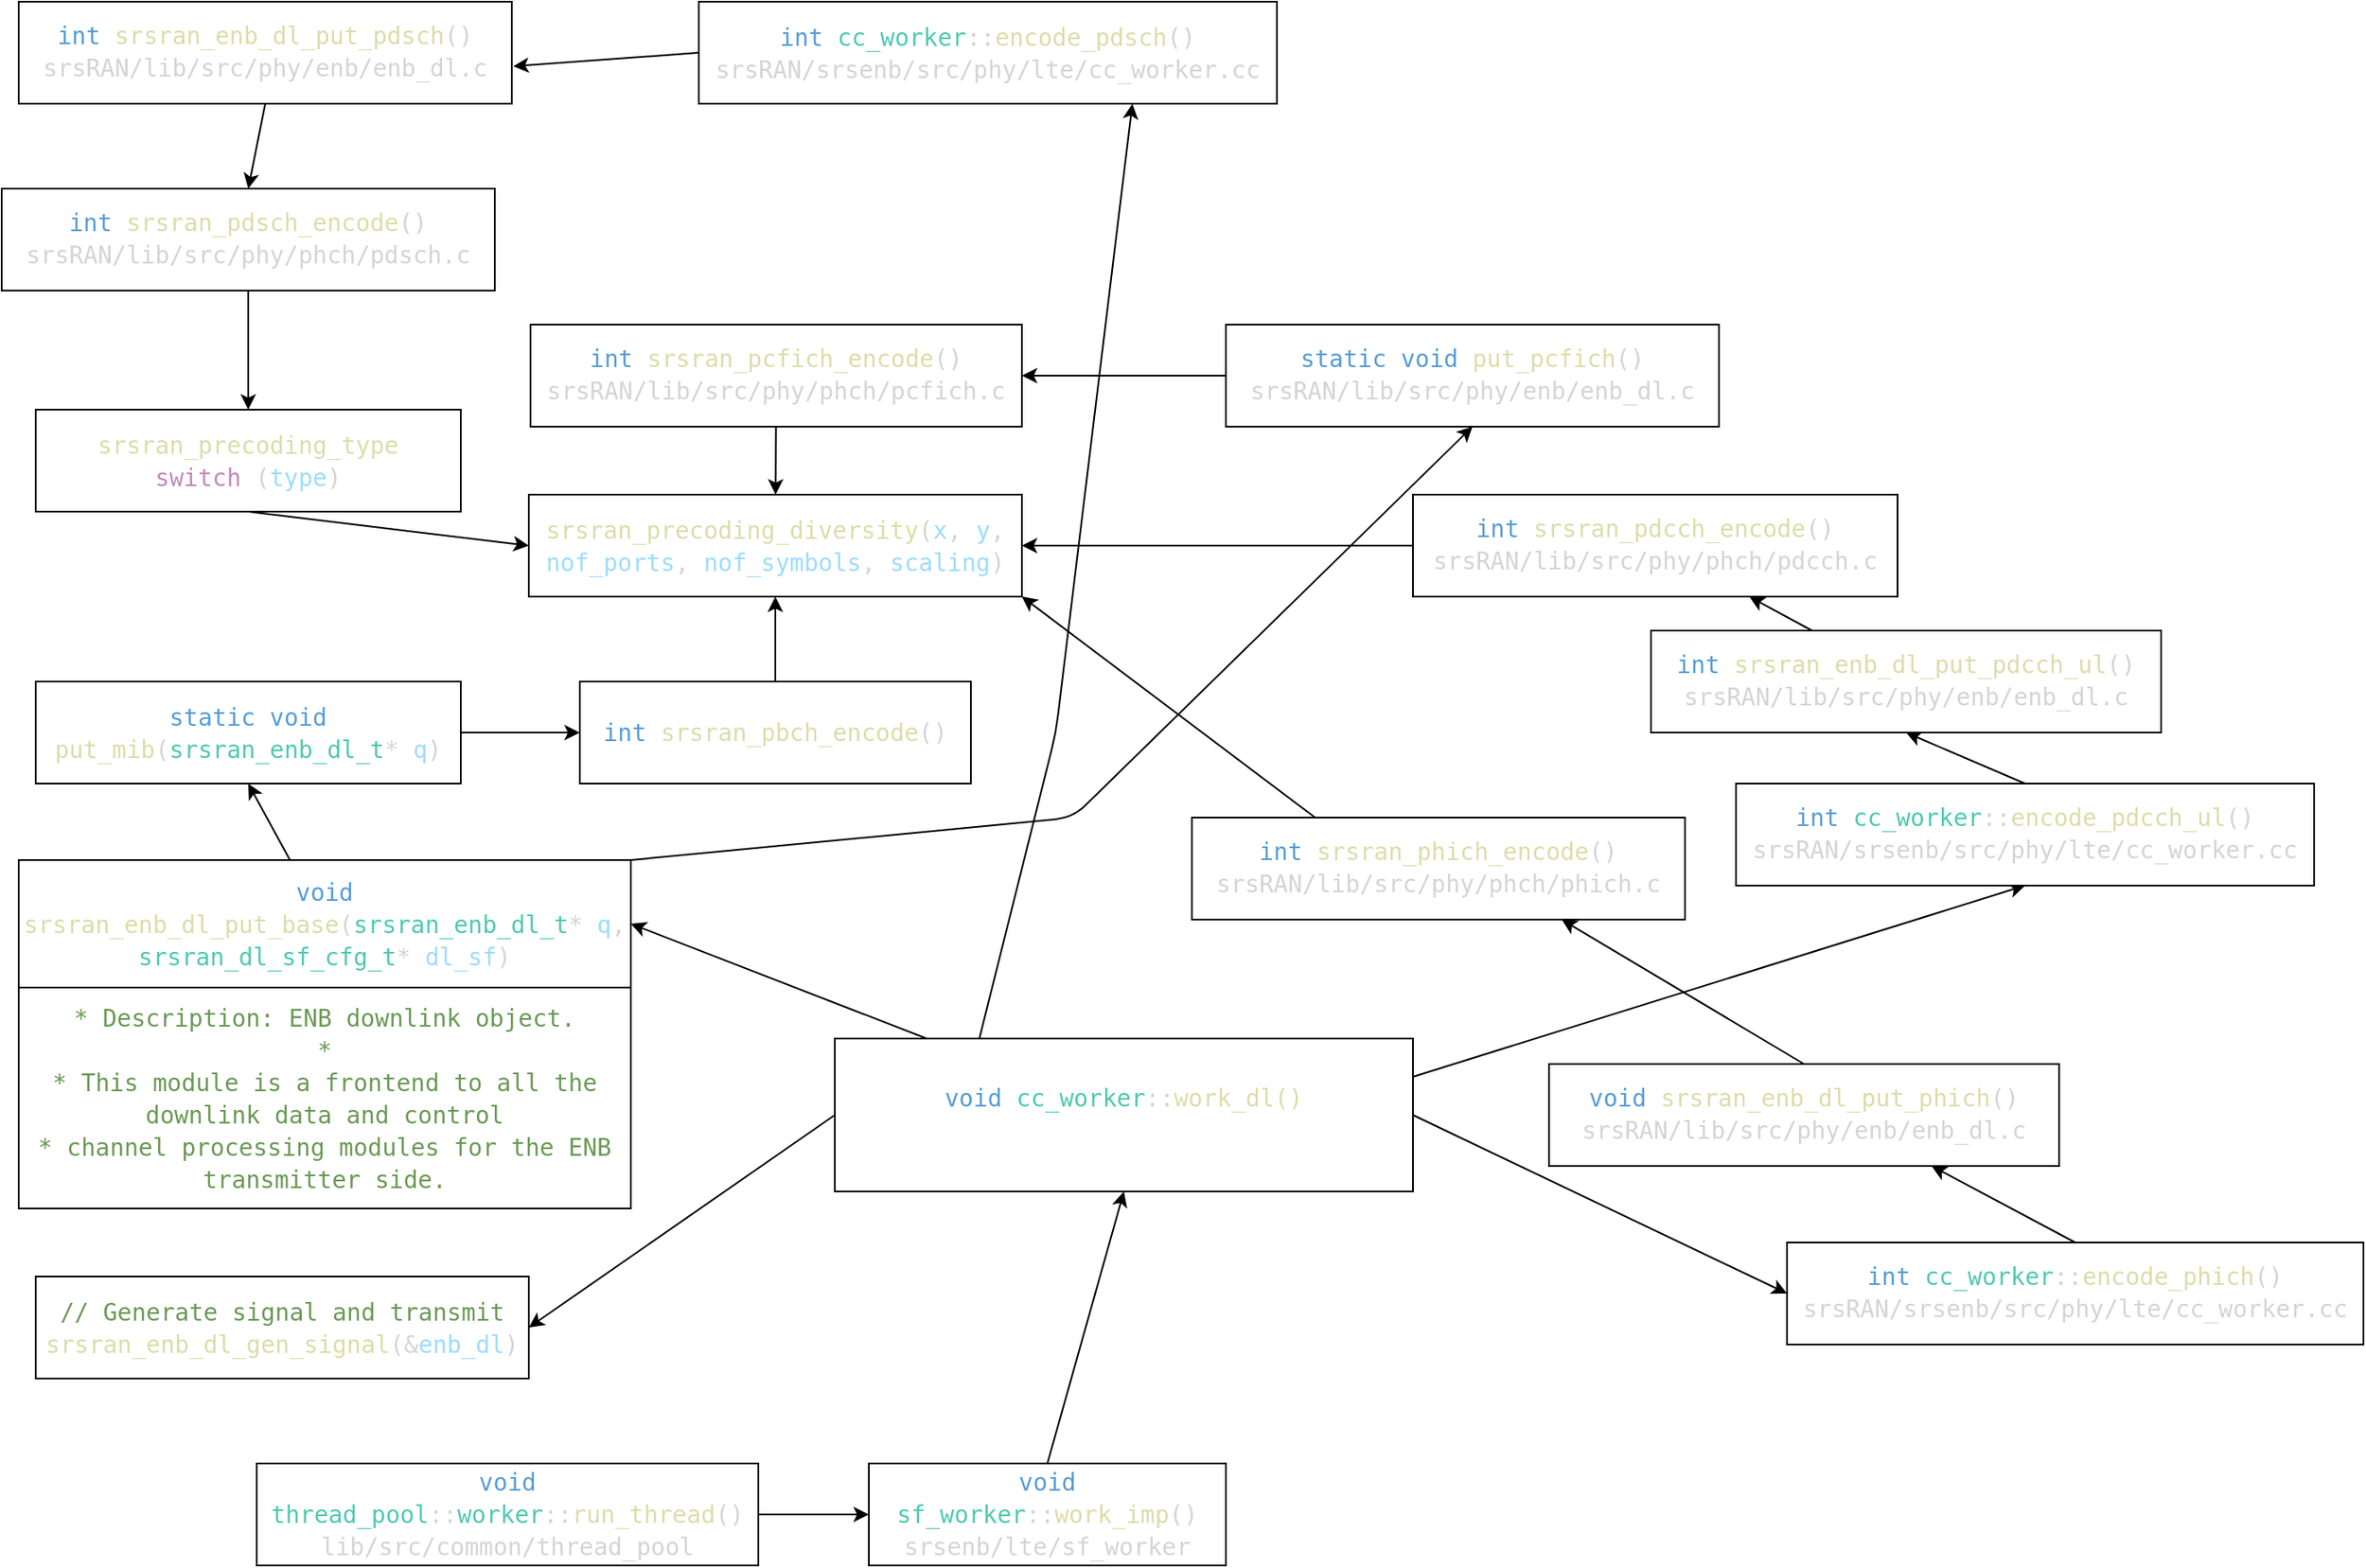 <mxfile>
    <diagram id="Mt-PzZ6Dtlt6zmMSWGn5" name="Page-1">
        <mxGraphModel dx="921" dy="518" grid="1" gridSize="10" guides="1" tooltips="1" connect="1" arrows="1" fold="1" page="1" pageScale="1" pageWidth="850" pageHeight="1100" math="0" shadow="0">
            <root>
                <mxCell id="0"/>
                <mxCell id="1" parent="0"/>
                <mxCell id="10" style="edgeStyle=none;html=1;exitX=0.5;exitY=1;exitDx=0;exitDy=0;entryX=0;entryY=0.5;entryDx=0;entryDy=0;" parent="1" source="7" target="8" edge="1">
                    <mxGeometry relative="1" as="geometry"/>
                </mxCell>
                <mxCell id="7" value="&lt;div style=&quot;color: rgb(212, 212, 212); font-family: &amp;quot;Droid Sans Mono&amp;quot;, &amp;quot;monospace&amp;quot;, monospace; font-weight: normal; font-size: 14px; line-height: 19px;&quot;&gt;&lt;div&gt;&lt;span style=&quot;color: #dcdcaa;&quot;&gt;srsran_precoding_type&lt;/span&gt;&lt;/div&gt;&lt;div&gt;&lt;div style=&quot;line-height: 19px;&quot;&gt;&lt;span style=&quot;color: #c586c0;&quot;&gt;switch&lt;/span&gt; (&lt;span style=&quot;color: #9cdcfe;&quot;&gt;type&lt;/span&gt;)&lt;/div&gt;&lt;/div&gt;&lt;/div&gt;" style="rounded=0;whiteSpace=wrap;html=1;labelBackgroundColor=none;" parent="1" vertex="1">
                    <mxGeometry x="30" y="250" width="250" height="60" as="geometry"/>
                </mxCell>
                <mxCell id="8" value="&lt;div style=&quot;color: rgb(212, 212, 212); font-family: &amp;quot;Droid Sans Mono&amp;quot;, &amp;quot;monospace&amp;quot;, monospace; font-weight: normal; font-size: 14px; line-height: 19px;&quot;&gt;&lt;div&gt;&lt;span style=&quot;color: #dcdcaa;&quot;&gt;srsran_precoding_diversity&lt;/span&gt;&lt;span style=&quot;color: #d4d4d4;&quot;&gt;(&lt;/span&gt;&lt;span style=&quot;color: #9cdcfe;&quot;&gt;x&lt;/span&gt;&lt;span style=&quot;color: #d4d4d4;&quot;&gt;, &lt;/span&gt;&lt;span style=&quot;color: #9cdcfe;&quot;&gt;y&lt;/span&gt;&lt;span style=&quot;color: #d4d4d4;&quot;&gt;, &lt;/span&gt;&lt;span style=&quot;color: #9cdcfe;&quot;&gt;nof_ports&lt;/span&gt;&lt;span style=&quot;color: #d4d4d4;&quot;&gt;, &lt;/span&gt;&lt;span style=&quot;color: #9cdcfe;&quot;&gt;nof_symbols&lt;/span&gt;&lt;span style=&quot;color: #d4d4d4;&quot;&gt;, &lt;/span&gt;&lt;span style=&quot;color: #9cdcfe;&quot;&gt;scaling&lt;/span&gt;&lt;span style=&quot;color: #d4d4d4;&quot;&gt;)&lt;/span&gt;&lt;/div&gt;&lt;/div&gt;" style="rounded=0;whiteSpace=wrap;html=1;labelBackgroundColor=none;" parent="1" vertex="1">
                    <mxGeometry x="320" y="300" width="290" height="60" as="geometry"/>
                </mxCell>
                <mxCell id="13" style="edgeStyle=none;html=1;exitX=0.5;exitY=0;exitDx=0;exitDy=0;entryX=0.5;entryY=1;entryDx=0;entryDy=0;" parent="1" source="12" target="8" edge="1">
                    <mxGeometry relative="1" as="geometry"/>
                </mxCell>
                <mxCell id="12" value="&lt;div style=&quot;font-family: &amp;quot;Droid Sans Mono&amp;quot;, &amp;quot;monospace&amp;quot;, monospace; font-weight: normal; font-size: 14px; line-height: 19px; color: rgb(212, 212, 212);&quot;&gt;&lt;div&gt;&lt;span style=&quot;color: #569cd6;&quot;&gt;int&lt;/span&gt;&lt;span style=&quot;color: #d4d4d4;&quot;&gt; &lt;/span&gt;&lt;span style=&quot;color: #dcdcaa;&quot;&gt;srsran_pbch_encode&lt;/span&gt;&lt;span style=&quot;color: #d4d4d4;&quot;&gt;()&lt;/span&gt;&lt;/div&gt;&lt;/div&gt;" style="rounded=0;whiteSpace=wrap;html=1;labelBackgroundColor=none;" parent="1" vertex="1">
                    <mxGeometry x="350" y="410" width="230" height="60" as="geometry"/>
                </mxCell>
                <mxCell id="15" style="edgeStyle=none;html=1;" parent="1" source="14" target="12" edge="1">
                    <mxGeometry relative="1" as="geometry"/>
                </mxCell>
                <mxCell id="14" value="&lt;div style=&quot;color: rgb(212, 212, 212); font-family: &amp;quot;Droid Sans Mono&amp;quot;, &amp;quot;monospace&amp;quot;, monospace; font-weight: normal; font-size: 14px; line-height: 19px;&quot;&gt;&lt;div&gt;&lt;span style=&quot;color: #569cd6;&quot;&gt;static&lt;/span&gt;&lt;span style=&quot;color: #d4d4d4;&quot;&gt; &lt;/span&gt;&lt;span style=&quot;color: #569cd6;&quot;&gt;void&lt;/span&gt;&lt;span style=&quot;color: #d4d4d4;&quot;&gt; &lt;/span&gt;&lt;span style=&quot;color: #dcdcaa;&quot;&gt;put_mib&lt;/span&gt;&lt;span style=&quot;color: #d4d4d4;&quot;&gt;(&lt;/span&gt;&lt;span style=&quot;color: #4ec9b0;&quot;&gt;srsran_enb_dl_t&lt;/span&gt;&lt;span style=&quot;color: #d4d4d4;&quot;&gt;* &lt;/span&gt;&lt;span style=&quot;color: #9cdcfe;&quot;&gt;q&lt;/span&gt;&lt;span style=&quot;color: #d4d4d4;&quot;&gt;)&lt;/span&gt;&lt;/div&gt;&lt;/div&gt;" style="rounded=0;whiteSpace=wrap;html=1;labelBackgroundColor=none;" parent="1" vertex="1">
                    <mxGeometry x="30" y="410" width="250" height="60" as="geometry"/>
                </mxCell>
                <mxCell id="17" style="edgeStyle=none;html=1;entryX=0.5;entryY=1;entryDx=0;entryDy=0;" parent="1" source="16" target="14" edge="1">
                    <mxGeometry relative="1" as="geometry"/>
                </mxCell>
                <mxCell id="40" style="edgeStyle=none;html=1;exitX=1;exitY=0;exitDx=0;exitDy=0;entryX=0.5;entryY=1;entryDx=0;entryDy=0;" edge="1" parent="1" source="16" target="38">
                    <mxGeometry relative="1" as="geometry">
                        <Array as="points">
                            <mxPoint x="640" y="490"/>
                        </Array>
                    </mxGeometry>
                </mxCell>
                <mxCell id="16" value="&lt;div style=&quot;color: rgb(212, 212, 212); font-family: &amp;quot;Droid Sans Mono&amp;quot;, &amp;quot;monospace&amp;quot;, monospace; font-weight: normal; font-size: 14px; line-height: 19px;&quot;&gt;&lt;div&gt;&lt;span style=&quot;color: #569cd6;&quot;&gt;void&lt;/span&gt;&lt;span style=&quot;color: #d4d4d4;&quot;&gt; &lt;/span&gt;&lt;span style=&quot;color: #dcdcaa;&quot;&gt;srsran_enb_dl_put_base&lt;/span&gt;&lt;span style=&quot;color: #d4d4d4;&quot;&gt;(&lt;/span&gt;&lt;span style=&quot;color: #4ec9b0;&quot;&gt;srsran_enb_dl_t&lt;/span&gt;&lt;span style=&quot;color: #d4d4d4;&quot;&gt;* &lt;/span&gt;&lt;span style=&quot;color: #9cdcfe;&quot;&gt;q&lt;/span&gt;&lt;span style=&quot;color: #d4d4d4;&quot;&gt;, &lt;/span&gt;&lt;span style=&quot;color: #4ec9b0;&quot;&gt;srsran_dl_sf_cfg_t&lt;/span&gt;&lt;span style=&quot;color: #d4d4d4;&quot;&gt;* &lt;/span&gt;&lt;span style=&quot;color: #9cdcfe;&quot;&gt;dl_sf&lt;/span&gt;&lt;span style=&quot;color: #d4d4d4;&quot;&gt;)&lt;/span&gt;&lt;/div&gt;&lt;/div&gt;" style="rounded=0;whiteSpace=wrap;html=1;labelBackgroundColor=none;" parent="1" vertex="1">
                    <mxGeometry x="20" y="515" width="360" height="75" as="geometry"/>
                </mxCell>
                <mxCell id="18" value="&lt;div style=&quot;color: rgb(212, 212, 212); font-family: &amp;quot;Droid Sans Mono&amp;quot;, &amp;quot;monospace&amp;quot;, monospace; font-weight: normal; font-size: 14px; line-height: 19px;&quot;&gt;&lt;div&gt;&lt;span style=&quot;color: #6a9955;&quot;&gt; *  Description:  ENB downlink object.&lt;/span&gt;&lt;/div&gt;&lt;div&gt;&lt;span style=&quot;color: #6a9955;&quot;&gt; *&lt;/span&gt;&lt;/div&gt;&lt;div&gt;&lt;span style=&quot;color: #6a9955;&quot;&gt; *                This module is a frontend to all the downlink data and control&lt;/span&gt;&lt;/div&gt;&lt;div&gt;&lt;span style=&quot;color: #6a9955;&quot;&gt; *                channel processing modules for the ENB transmitter side.&lt;/span&gt;&lt;/div&gt;&lt;/div&gt;" style="rounded=0;whiteSpace=wrap;html=1;labelBackgroundColor=none;" parent="1" vertex="1">
                    <mxGeometry x="20" y="590" width="360" height="130" as="geometry"/>
                </mxCell>
                <mxCell id="20" style="edgeStyle=none;html=1;entryX=1;entryY=0.5;entryDx=0;entryDy=0;" parent="1" source="19" target="16" edge="1">
                    <mxGeometry relative="1" as="geometry"/>
                </mxCell>
                <mxCell id="22" style="edgeStyle=none;html=1;exitX=0;exitY=0.5;exitDx=0;exitDy=0;entryX=1;entryY=0.5;entryDx=0;entryDy=0;" parent="1" source="19" target="21" edge="1">
                    <mxGeometry relative="1" as="geometry"/>
                </mxCell>
                <mxCell id="35" style="edgeStyle=none;html=1;exitX=0.25;exitY=0;exitDx=0;exitDy=0;entryX=0.75;entryY=1;entryDx=0;entryDy=0;" parent="1" source="19" target="32" edge="1">
                    <mxGeometry relative="1" as="geometry">
                        <mxPoint x="670" y="440" as="targetPoint"/>
                        <Array as="points">
                            <mxPoint x="630" y="440"/>
                        </Array>
                    </mxGeometry>
                </mxCell>
                <mxCell id="47" style="edgeStyle=none;html=1;exitX=1;exitY=0.25;exitDx=0;exitDy=0;entryX=0.5;entryY=1;entryDx=0;entryDy=0;" edge="1" parent="1" source="19" target="45">
                    <mxGeometry relative="1" as="geometry"/>
                </mxCell>
                <mxCell id="54" style="edgeStyle=none;html=1;exitX=1;exitY=0.5;exitDx=0;exitDy=0;entryX=0;entryY=0.5;entryDx=0;entryDy=0;" edge="1" parent="1" source="19" target="52">
                    <mxGeometry relative="1" as="geometry"/>
                </mxCell>
                <mxCell id="19" value="&lt;div style=&quot;line-height: 19px;&quot;&gt;&lt;div style=&quot;&quot;&gt;&lt;div style=&quot;font-family: &amp;quot;Droid Sans Mono&amp;quot;, &amp;quot;monospace&amp;quot;, monospace; font-size: 14px; font-weight: normal; color: rgb(212, 212, 212); line-height: 19px;&quot;&gt;&lt;span style=&quot;color: #569cd6;&quot;&gt;void&lt;/span&gt; &lt;span style=&quot;color: #4ec9b0;&quot;&gt;cc_worker&lt;/span&gt;::&lt;span style=&quot;color: #dcdcaa;&quot;&gt;work_dl()&lt;/span&gt;&lt;/div&gt;&lt;div style=&quot;line-height: 19px;&quot;&gt;&lt;font color=&quot;#ffffff&quot; face=&quot;Droid Sans Mono, monospace, monospace&quot;&gt;&lt;span style=&quot;font-size: 14px;&quot;&gt;srsRAN/srsenb/src/phy/lte/cc_worker.cc&lt;/span&gt;&lt;/font&gt;&lt;br&gt;&lt;/div&gt;&lt;/div&gt;&lt;/div&gt;" style="rounded=0;whiteSpace=wrap;html=1;labelBackgroundColor=none;" parent="1" vertex="1">
                    <mxGeometry x="500" y="620" width="340" height="90" as="geometry"/>
                </mxCell>
                <mxCell id="21" value="&lt;div style=&quot;color: rgb(212, 212, 212); font-family: &amp;quot;Droid Sans Mono&amp;quot;, &amp;quot;monospace&amp;quot;, monospace; font-weight: normal; font-size: 14px; line-height: 19px;&quot;&gt;&lt;div&gt;&lt;span style=&quot;color: #6a9955;&quot;&gt;  // Generate signal and transmit&lt;/span&gt;&lt;/div&gt;&lt;div&gt;&lt;span style=&quot;color: #d4d4d4;&quot;&gt;  &lt;/span&gt;&lt;span style=&quot;color: #dcdcaa;&quot;&gt;srsran_enb_dl_gen_signal&lt;/span&gt;&lt;span style=&quot;color: #d4d4d4;&quot;&gt;(&amp;amp;&lt;/span&gt;&lt;span style=&quot;color: #9cdcfe;&quot;&gt;enb_dl&lt;/span&gt;&lt;span style=&quot;color: #d4d4d4;&quot;&gt;)&lt;/span&gt;&lt;/div&gt;&lt;/div&gt;" style="rounded=0;whiteSpace=wrap;html=1;labelBackgroundColor=none;" parent="1" vertex="1">
                    <mxGeometry x="30" y="760" width="290" height="60" as="geometry"/>
                </mxCell>
                <mxCell id="24" style="edgeStyle=none;html=1;exitX=0.5;exitY=0;exitDx=0;exitDy=0;entryX=0.5;entryY=1;entryDx=0;entryDy=0;" parent="1" source="23" target="19" edge="1">
                    <mxGeometry relative="1" as="geometry"/>
                </mxCell>
                <mxCell id="23" value="&lt;div style=&quot;color: rgb(212, 212, 212); font-family: &amp;quot;Droid Sans Mono&amp;quot;, &amp;quot;monospace&amp;quot;, monospace; font-weight: normal; font-size: 14px; line-height: 19px;&quot;&gt;&lt;div&gt;&lt;span style=&quot;color: #569cd6;&quot;&gt;void&lt;/span&gt;&lt;span style=&quot;color: #d4d4d4;&quot;&gt; &lt;/span&gt;&lt;span style=&quot;color: #4ec9b0;&quot;&gt;sf_worker&lt;/span&gt;&lt;span style=&quot;color: #d4d4d4;&quot;&gt;::&lt;/span&gt;&lt;span style=&quot;color: #dcdcaa;&quot;&gt;work_imp&lt;/span&gt;&lt;span style=&quot;color: #d4d4d4;&quot;&gt;()&lt;/span&gt;&lt;/div&gt;&lt;div&gt;&lt;span style=&quot;color: #d4d4d4;&quot;&gt;srsenb/lte/sf_worker&lt;/span&gt;&lt;/div&gt;&lt;/div&gt;" style="rounded=0;whiteSpace=wrap;html=1;labelBackgroundColor=none;" parent="1" vertex="1">
                    <mxGeometry x="520" y="870" width="210" height="60" as="geometry"/>
                </mxCell>
                <mxCell id="26" style="edgeStyle=none;html=1;exitX=1;exitY=0.5;exitDx=0;exitDy=0;entryX=0;entryY=0.5;entryDx=0;entryDy=0;" parent="1" source="25" target="23" edge="1">
                    <mxGeometry relative="1" as="geometry"/>
                </mxCell>
                <mxCell id="25" value="&lt;div style=&quot;color: rgb(212, 212, 212); font-family: &amp;quot;Droid Sans Mono&amp;quot;, &amp;quot;monospace&amp;quot;, monospace; font-weight: normal; font-size: 14px; line-height: 19px;&quot;&gt;&lt;div&gt;&lt;span style=&quot;color: #569cd6;&quot;&gt;void&lt;/span&gt;&lt;span style=&quot;color: #d4d4d4;&quot;&gt; &lt;/span&gt;&lt;span style=&quot;color: #4ec9b0;&quot;&gt;thread_pool&lt;/span&gt;&lt;span style=&quot;color: #d4d4d4;&quot;&gt;::&lt;/span&gt;&lt;span style=&quot;color: #4ec9b0;&quot;&gt;worker&lt;/span&gt;&lt;span style=&quot;color: #d4d4d4;&quot;&gt;::&lt;/span&gt;&lt;span style=&quot;color: #dcdcaa;&quot;&gt;run_thread&lt;/span&gt;&lt;span style=&quot;color: #d4d4d4;&quot;&gt;()&lt;/span&gt;&lt;/div&gt;&lt;div&gt;&lt;span style=&quot;color: #d4d4d4;&quot;&gt;lib/src/common/thread_pool&lt;/span&gt;&lt;/div&gt;&lt;/div&gt;" style="rounded=0;whiteSpace=wrap;html=1;labelBackgroundColor=none;" parent="1" vertex="1">
                    <mxGeometry x="160" y="870" width="295" height="60" as="geometry"/>
                </mxCell>
                <mxCell id="28" style="edgeStyle=none;html=1;entryX=0.5;entryY=0;entryDx=0;entryDy=0;" parent="1" source="27" target="7" edge="1">
                    <mxGeometry relative="1" as="geometry"/>
                </mxCell>
                <mxCell id="27" value="&lt;div style=&quot;line-height: 19px;&quot;&gt;&lt;div style=&quot;color: rgb(212, 212, 212); font-family: &amp;quot;Droid Sans Mono&amp;quot;, &amp;quot;monospace&amp;quot;, monospace; font-size: 14px; font-weight: normal;&quot;&gt;&lt;span style=&quot;color: #569cd6;&quot;&gt;int&lt;/span&gt;&lt;span style=&quot;color: #d4d4d4;&quot;&gt; &lt;/span&gt;&lt;span style=&quot;color: #dcdcaa;&quot;&gt;srsran_pdsch_encode&lt;/span&gt;&lt;span style=&quot;color: #d4d4d4;&quot;&gt;()&lt;/span&gt;&lt;/div&gt;&lt;div style=&quot;&quot;&gt;&lt;font face=&quot;Droid Sans Mono, monospace, monospace&quot; color=&quot;#d4d4d4&quot;&gt;&lt;span style=&quot;font-size: 14px;&quot;&gt;srsRAN/lib/src/phy/phch/pdsch.c&lt;/span&gt;&lt;/font&gt;&lt;br&gt;&lt;/div&gt;&lt;/div&gt;" style="rounded=0;whiteSpace=wrap;html=1;labelBackgroundColor=none;" parent="1" vertex="1">
                    <mxGeometry x="10" y="120" width="290" height="60" as="geometry"/>
                </mxCell>
                <mxCell id="31" style="edgeStyle=none;html=1;exitX=0.5;exitY=1;exitDx=0;exitDy=0;entryX=0.5;entryY=0;entryDx=0;entryDy=0;" parent="1" source="29" target="27" edge="1">
                    <mxGeometry relative="1" as="geometry"/>
                </mxCell>
                <mxCell id="29" value="&lt;div style=&quot;color: rgb(212, 212, 212); font-family: &amp;quot;Droid Sans Mono&amp;quot;, &amp;quot;monospace&amp;quot;, monospace; font-size: 14px; line-height: 19px;&quot;&gt;&lt;span style=&quot;color: #569cd6;&quot;&gt;int&lt;/span&gt; &lt;span style=&quot;color: #dcdcaa;&quot;&gt;srsran_enb_dl_put_pdsch&lt;/span&gt;()&lt;/div&gt;&lt;div style=&quot;line-height: 19px;&quot;&gt;&lt;font face=&quot;Droid Sans Mono, monospace, monospace&quot; color=&quot;#d4d4d4&quot;&gt;&lt;span style=&quot;font-size: 14px;&quot;&gt;srsRAN/lib/src/phy/enb/enb_dl.c&lt;/span&gt;&lt;/font&gt;&lt;br&gt;&lt;/div&gt;" style="rounded=0;whiteSpace=wrap;html=1;labelBackgroundColor=none;" parent="1" vertex="1">
                    <mxGeometry x="20" y="10" width="290" height="60" as="geometry"/>
                </mxCell>
                <mxCell id="33" style="edgeStyle=none;html=1;exitX=0;exitY=0.5;exitDx=0;exitDy=0;entryX=1.003;entryY=0.633;entryDx=0;entryDy=0;entryPerimeter=0;" parent="1" source="32" target="29" edge="1">
                    <mxGeometry relative="1" as="geometry"/>
                </mxCell>
                <mxCell id="32" value="&lt;div style=&quot;color: rgb(212, 212, 212); font-family: &amp;quot;Droid Sans Mono&amp;quot;, &amp;quot;monospace&amp;quot;, monospace; font-size: 14px; line-height: 19px;&quot;&gt;&lt;span style=&quot;color: #569cd6;&quot;&gt;int&lt;/span&gt; &lt;span style=&quot;color: #4ec9b0;&quot;&gt;cc_worker&lt;/span&gt;::&lt;span style=&quot;color: #dcdcaa;&quot;&gt;encode_pdsch&lt;/span&gt;()&lt;/div&gt;&lt;div style=&quot;color: rgb(212, 212, 212); font-family: &amp;quot;Droid Sans Mono&amp;quot;, &amp;quot;monospace&amp;quot;, monospace; font-size: 14px; line-height: 19px;&quot;&gt;&lt;span style=&quot;font-family: &amp;quot;Droid Sans Mono&amp;quot;, monospace, monospace; background-color: initial;&quot;&gt;srsRAN/srsenb/src/phy/lte/cc_worker.cc&lt;/span&gt;&lt;/div&gt;" style="rounded=0;whiteSpace=wrap;html=1;labelBackgroundColor=none;" parent="1" vertex="1">
                    <mxGeometry x="420" y="10" width="340" height="60" as="geometry"/>
                </mxCell>
                <mxCell id="37" style="edgeStyle=none;html=1;" edge="1" parent="1" source="36" target="8">
                    <mxGeometry relative="1" as="geometry"/>
                </mxCell>
                <mxCell id="36" value="&lt;div style=&quot;line-height: 19px;&quot;&gt;&lt;div style=&quot;color: rgb(212, 212, 212); font-family: &amp;quot;Droid Sans Mono&amp;quot;, &amp;quot;monospace&amp;quot;, monospace; font-size: 14px; font-weight: normal;&quot;&gt;&lt;span style=&quot;color: #569cd6;&quot;&gt;int&lt;/span&gt;&lt;span style=&quot;color: #d4d4d4;&quot;&gt; &lt;/span&gt;&lt;span style=&quot;color: #dcdcaa;&quot;&gt;srsran_pcfich_encode&lt;/span&gt;&lt;span style=&quot;color: #d4d4d4;&quot;&gt;()&lt;/span&gt;&lt;/div&gt;&lt;div style=&quot;&quot;&gt;&lt;font face=&quot;Droid Sans Mono, monospace, monospace&quot; color=&quot;#d4d4d4&quot;&gt;&lt;span style=&quot;font-size: 14px;&quot;&gt;srsRAN/lib/src/phy/phch/pcfich.c&lt;/span&gt;&lt;/font&gt;&lt;br&gt;&lt;/div&gt;&lt;/div&gt;" style="rounded=0;whiteSpace=wrap;html=1;labelBackgroundColor=none;" vertex="1" parent="1">
                    <mxGeometry x="321" y="200" width="289" height="60" as="geometry"/>
                </mxCell>
                <mxCell id="39" style="edgeStyle=none;html=1;exitX=0;exitY=0.5;exitDx=0;exitDy=0;entryX=1;entryY=0.5;entryDx=0;entryDy=0;" edge="1" parent="1" source="38" target="36">
                    <mxGeometry relative="1" as="geometry"/>
                </mxCell>
                <mxCell id="38" value="&lt;div style=&quot;color: rgb(212, 212, 212); font-family: &amp;quot;Droid Sans Mono&amp;quot;, &amp;quot;monospace&amp;quot;, monospace; font-size: 14px; line-height: 19px;&quot;&gt;&lt;span style=&quot;color: #569cd6;&quot;&gt;static&lt;/span&gt; &lt;span style=&quot;color: #569cd6;&quot;&gt;void&lt;/span&gt; &lt;span style=&quot;color: #dcdcaa;&quot;&gt;put_pcfich&lt;/span&gt;()&lt;/div&gt;&lt;div style=&quot;line-height: 19px;&quot;&gt;&lt;font face=&quot;Droid Sans Mono, monospace, monospace&quot; color=&quot;#d4d4d4&quot;&gt;&lt;span style=&quot;font-size: 14px;&quot;&gt;srsRAN/lib/src/phy/enb/enb_dl.c&lt;/span&gt;&lt;/font&gt;&lt;br&gt;&lt;/div&gt;" style="rounded=0;whiteSpace=wrap;html=1;labelBackgroundColor=none;" vertex="1" parent="1">
                    <mxGeometry x="730" y="200" width="290" height="60" as="geometry"/>
                </mxCell>
                <mxCell id="42" style="edgeStyle=none;html=1;entryX=1;entryY=0.5;entryDx=0;entryDy=0;" edge="1" parent="1" source="41" target="8">
                    <mxGeometry relative="1" as="geometry"/>
                </mxCell>
                <mxCell id="41" value="&lt;div style=&quot;line-height: 19px;&quot;&gt;&lt;div style=&quot;color: rgb(212, 212, 212); font-family: &amp;quot;Droid Sans Mono&amp;quot;, &amp;quot;monospace&amp;quot;, monospace; font-size: 14px; font-weight: normal;&quot;&gt;&lt;span style=&quot;color: #569cd6;&quot;&gt;int&lt;/span&gt;&lt;span style=&quot;color: #d4d4d4;&quot;&gt; &lt;/span&gt;&lt;span style=&quot;color: #dcdcaa;&quot;&gt;srsran_pdcch_encode&lt;/span&gt;&lt;span style=&quot;color: #d4d4d4;&quot;&gt;()&lt;/span&gt;&lt;/div&gt;&lt;div style=&quot;&quot;&gt;&lt;font face=&quot;Droid Sans Mono, monospace, monospace&quot; color=&quot;#d4d4d4&quot;&gt;&lt;span style=&quot;font-size: 14px;&quot;&gt;srsRAN/lib/src/phy/phch/pdcch.c&lt;/span&gt;&lt;/font&gt;&lt;br&gt;&lt;/div&gt;&lt;/div&gt;" style="rounded=0;whiteSpace=wrap;html=1;labelBackgroundColor=none;" vertex="1" parent="1">
                    <mxGeometry x="840" y="300" width="285" height="60" as="geometry"/>
                </mxCell>
                <mxCell id="44" style="edgeStyle=none;html=1;" edge="1" parent="1" source="43" target="41">
                    <mxGeometry relative="1" as="geometry"/>
                </mxCell>
                <mxCell id="43" value="&lt;div style=&quot;color: rgb(212, 212, 212); font-family: &amp;quot;Droid Sans Mono&amp;quot;, &amp;quot;monospace&amp;quot;, monospace; font-size: 14px; line-height: 19px;&quot;&gt;&lt;span style=&quot;color: #569cd6;&quot;&gt;int&lt;/span&gt; &lt;span style=&quot;color: #dcdcaa;&quot;&gt;srsran_enb_dl_put_pdcch_ul&lt;/span&gt;()&lt;/div&gt;&lt;div style=&quot;line-height: 19px;&quot;&gt;&lt;font face=&quot;Droid Sans Mono, monospace, monospace&quot; color=&quot;#d4d4d4&quot;&gt;&lt;span style=&quot;font-size: 14px;&quot;&gt;srsRAN/lib/src/phy/enb/enb_dl.c&lt;/span&gt;&lt;/font&gt;&lt;/div&gt;" style="rounded=0;whiteSpace=wrap;html=1;labelBackgroundColor=none;" vertex="1" parent="1">
                    <mxGeometry x="980" y="380" width="300" height="60" as="geometry"/>
                </mxCell>
                <mxCell id="46" style="edgeStyle=none;html=1;exitX=0.5;exitY=0;exitDx=0;exitDy=0;entryX=0.5;entryY=1;entryDx=0;entryDy=0;" edge="1" parent="1" source="45" target="43">
                    <mxGeometry relative="1" as="geometry"/>
                </mxCell>
                <mxCell id="45" value="&lt;div style=&quot;color: rgb(212, 212, 212); font-family: &amp;quot;Droid Sans Mono&amp;quot;, &amp;quot;monospace&amp;quot;, monospace; font-size: 14px; line-height: 19px;&quot;&gt;&lt;span style=&quot;color: #569cd6;&quot;&gt;int&lt;/span&gt; &lt;span style=&quot;color: #4ec9b0;&quot;&gt;cc_worker&lt;/span&gt;::&lt;span style=&quot;color: #dcdcaa;&quot;&gt;encode_pdcch_ul&lt;/span&gt;()&lt;/div&gt;&lt;div style=&quot;line-height: 19px;&quot;&gt;&lt;font face=&quot;Droid Sans Mono, monospace, monospace&quot; color=&quot;#d4d4d4&quot;&gt;&lt;span style=&quot;font-size: 14px;&quot;&gt;srsRAN/srsenb/src/phy/lte/cc_worker.cc&lt;/span&gt;&lt;/font&gt;&lt;br&gt;&lt;/div&gt;" style="rounded=0;whiteSpace=wrap;html=1;labelBackgroundColor=none;" vertex="1" parent="1">
                    <mxGeometry x="1030" y="470" width="340" height="60" as="geometry"/>
                </mxCell>
                <mxCell id="49" style="edgeStyle=none;html=1;exitX=0.25;exitY=0;exitDx=0;exitDy=0;entryX=1;entryY=1;entryDx=0;entryDy=0;" edge="1" parent="1" source="48" target="8">
                    <mxGeometry relative="1" as="geometry"/>
                </mxCell>
                <mxCell id="48" value="&lt;div style=&quot;color: rgb(212, 212, 212); font-family: &amp;quot;Droid Sans Mono&amp;quot;, &amp;quot;monospace&amp;quot;, monospace; font-size: 14px; line-height: 19px;&quot;&gt;&lt;span style=&quot;color: #569cd6;&quot;&gt;int&lt;/span&gt; &lt;span style=&quot;color: #dcdcaa;&quot;&gt;srsran_phich_encode&lt;/span&gt;()&lt;/div&gt;&lt;div style=&quot;line-height: 19px;&quot;&gt;&lt;font face=&quot;Droid Sans Mono, monospace, monospace&quot; color=&quot;#d4d4d4&quot;&gt;&lt;span style=&quot;font-size: 14px;&quot;&gt;srsRAN/lib/src/phy/phch/phich.c&lt;/span&gt;&lt;/font&gt;&lt;br&gt;&lt;/div&gt;" style="rounded=0;whiteSpace=wrap;html=1;labelBackgroundColor=none;" vertex="1" parent="1">
                    <mxGeometry x="710" y="490" width="290" height="60" as="geometry"/>
                </mxCell>
                <mxCell id="51" style="edgeStyle=none;html=1;exitX=0.5;exitY=0;exitDx=0;exitDy=0;entryX=0.75;entryY=1;entryDx=0;entryDy=0;" edge="1" parent="1" source="50" target="48">
                    <mxGeometry relative="1" as="geometry"/>
                </mxCell>
                <mxCell id="50" value="&lt;div style=&quot;line-height: 19px;&quot;&gt;&lt;div style=&quot;color: rgb(212, 212, 212); font-family: &amp;quot;Droid Sans Mono&amp;quot;, &amp;quot;monospace&amp;quot;, monospace; font-size: 14px; font-weight: normal;&quot;&gt;&lt;span style=&quot;color: #569cd6;&quot;&gt;void&lt;/span&gt;&lt;span style=&quot;color: #d4d4d4;&quot;&gt; &lt;/span&gt;&lt;span style=&quot;color: #dcdcaa;&quot;&gt;srsran_enb_dl_put_phich&lt;/span&gt;&lt;span style=&quot;color: #d4d4d4;&quot;&gt;()&lt;/span&gt;&lt;/div&gt;&lt;div style=&quot;&quot;&gt;&lt;font face=&quot;Droid Sans Mono, monospace, monospace&quot; color=&quot;#d4d4d4&quot;&gt;&lt;span style=&quot;font-size: 14px;&quot;&gt;srsRAN/lib/src/phy/enb/enb_dl.c&lt;/span&gt;&lt;/font&gt;&lt;br&gt;&lt;/div&gt;&lt;/div&gt;" style="rounded=0;whiteSpace=wrap;html=1;labelBackgroundColor=none;" vertex="1" parent="1">
                    <mxGeometry x="920" y="635" width="300" height="60" as="geometry"/>
                </mxCell>
                <mxCell id="53" style="edgeStyle=none;html=1;exitX=0.5;exitY=0;exitDx=0;exitDy=0;entryX=0.75;entryY=1;entryDx=0;entryDy=0;" edge="1" parent="1" source="52" target="50">
                    <mxGeometry relative="1" as="geometry"/>
                </mxCell>
                <mxCell id="52" value="&lt;div style=&quot;line-height: 19px;&quot;&gt;&lt;div style=&quot;color: rgb(212, 212, 212); font-family: &amp;quot;Droid Sans Mono&amp;quot;, &amp;quot;monospace&amp;quot;, monospace; font-size: 14px; font-weight: normal;&quot;&gt;&lt;span style=&quot;color: #569cd6;&quot;&gt;int&lt;/span&gt;&lt;span style=&quot;color: #d4d4d4;&quot;&gt; &lt;/span&gt;&lt;span style=&quot;color: #4ec9b0;&quot;&gt;cc_worker&lt;/span&gt;&lt;span style=&quot;color: #d4d4d4;&quot;&gt;::&lt;/span&gt;&lt;span style=&quot;color: #dcdcaa;&quot;&gt;encode_phich&lt;/span&gt;&lt;span style=&quot;color: #d4d4d4;&quot;&gt;()&lt;/span&gt;&lt;/div&gt;&lt;div style=&quot;&quot;&gt;&lt;font face=&quot;Droid Sans Mono, monospace, monospace&quot; color=&quot;#d4d4d4&quot;&gt;&lt;span style=&quot;font-size: 14px;&quot;&gt;srsRAN/srsenb/src/phy/lte/cc_worker.cc&lt;/span&gt;&lt;/font&gt;&lt;br&gt;&lt;/div&gt;&lt;/div&gt;" style="rounded=0;whiteSpace=wrap;html=1;labelBackgroundColor=none;" vertex="1" parent="1">
                    <mxGeometry x="1060" y="740" width="339" height="60" as="geometry"/>
                </mxCell>
            </root>
        </mxGraphModel>
    </diagram>
</mxfile>